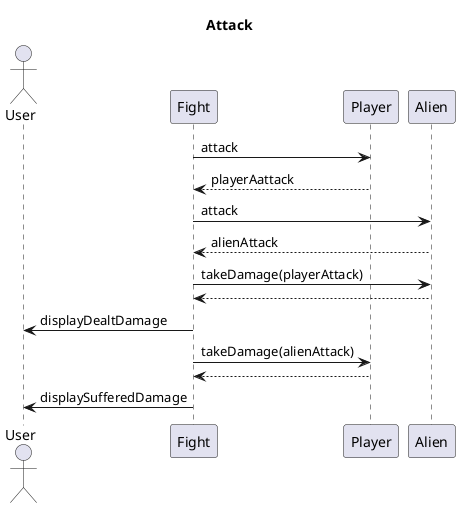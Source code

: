 @startuml

title Attack

actor User
participant Fight
participant Player
participant Alien

Fight -> Player : attack
return playerAattack
Fight -> Alien : attack
return alienAttack
Fight -> Alien : takeDamage(playerAttack)
return
Fight -> User : displayDealtDamage
Fight -> Player : takeDamage(alienAttack)
return
Fight -> User : displaySufferedDamage

@enduml